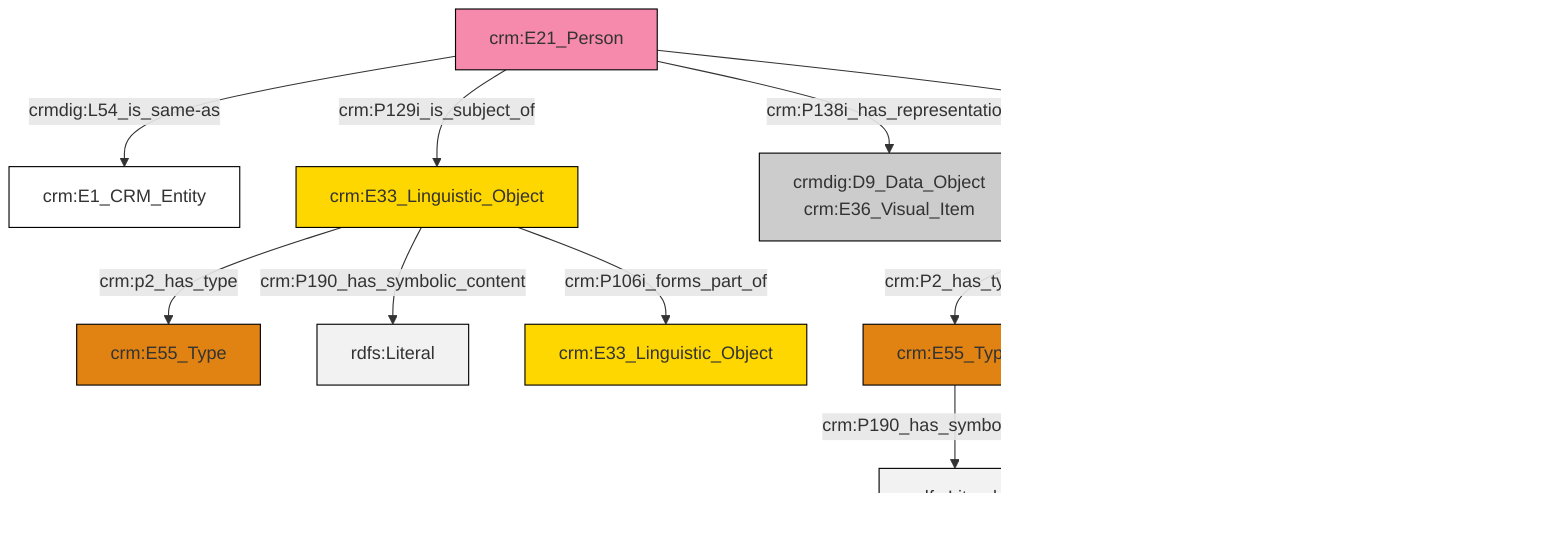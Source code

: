 graph TD
classDef Literal fill:#f2f2f2,stroke:#000000;
classDef CRM_Entity fill:#FFFFFF,stroke:#000000;
classDef Temporal_Entity fill:#00C9E6, stroke:#000000;
classDef Type fill:#E18312, stroke:#000000;
classDef Time-Span fill:#2C9C91, stroke:#000000;
classDef Appellation fill:#FFEB7F, stroke:#000000;
classDef Place fill:#008836, stroke:#000000;
classDef Persistent_Item fill:#B266B2, stroke:#000000;
classDef Conceptual_Object fill:#FFD700, stroke:#000000;
classDef Physical_Thing fill:#D2B48C, stroke:#000000;
classDef Actor fill:#f58aad, stroke:#000000;
classDef PC_Classes fill:#4ce600, stroke:#000000;
classDef Multi fill:#cccccc,stroke:#000000;

2["crm:E33_Linguistic_Object"]:::Conceptual_Object -->|crm:p2_has_type| 3["crm:E55_Type"]:::Type
4["crm:E73_Information_Object"]:::Conceptual_Object -->|crm:P2_has_type| 0["crm:E55_Type"]:::Type
5["crm:E21_Person"]:::Actor -->|crmdig:L54_is_same-as| 6["crm:E1_CRM_Entity"]:::CRM_Entity
0["crm:E55_Type"]:::Type -->|crm:P190_has_symbolic_content| 7[rdfs:Literal]:::Literal
5["crm:E21_Person"]:::Actor -->|crm:P129i_is_subject_of| 2["crm:E33_Linguistic_Object"]:::Conceptual_Object
4["crm:E73_Information_Object"]:::Conceptual_Object -->|crm:P190_has_symbolic_content| 17[rdfs:Literal]:::Literal
5["crm:E21_Person"]:::Actor -->|crm:P138i_has_representation| 14["crmdig:D9_Data_Object<br>crm:E36_Visual_Item"]:::Multi
4["crm:E73_Information_Object"]:::Conceptual_Object -->|crm:P72_has_language| 10["crm:E56_Language"]:::Type
2["crm:E33_Linguistic_Object"]:::Conceptual_Object -->|crm:P190_has_symbolic_content| 21[rdfs:Literal]:::Literal
2["crm:E33_Linguistic_Object"]:::Conceptual_Object -->|crm:P106i_forms_part_of| 12["crm:E33_Linguistic_Object"]:::Conceptual_Object
5["crm:E21_Person"]:::Actor -->|crm:P129i_is_subject_of| 4["crm:E73_Information_Object"]:::Conceptual_Object